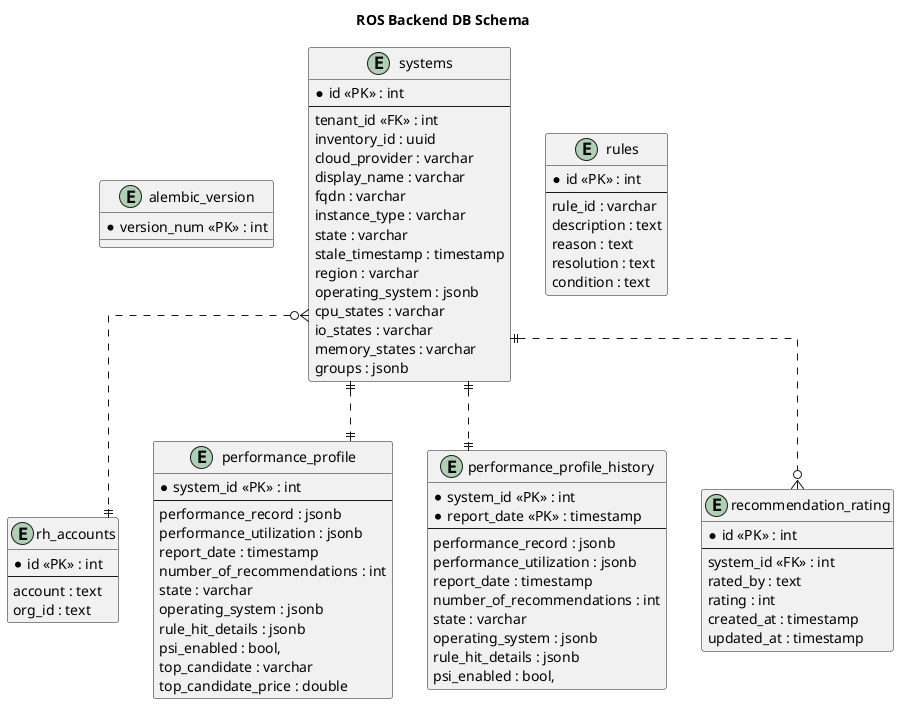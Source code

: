 @startuml
title ROS Backend DB Schema
' hide the spot
' hide circle

' avoid problems with angled crows feet
skinparam linetype ortho

entity alembic_version {
  *version_num <<PK>> : int
}

entity rh_accounts {
  *id <<PK>> : int
  --
  account : text
  org_id : text
}

entity performance_profile {
  *system_id <<PK>> : int
  --
  performance_record : jsonb
  performance_utilization : jsonb
  report_date : timestamp
  number_of_recommendations : int
  state : varchar
  operating_system : jsonb
  rule_hit_details : jsonb
  psi_enabled : bool,
  top_candidate : varchar
  top_candidate_price : double
}

entity performance_profile_history {
  *system_id <<PK>> : int
  *report_date <<PK>> : timestamp
  --
  performance_record : jsonb
  performance_utilization : jsonb
  report_date : timestamp
  number_of_recommendations : int
  state : varchar
  operating_system : jsonb
  rule_hit_details : jsonb
  psi_enabled : bool,
}

entity systems{
  *id <<PK>> : int
  --
  tenant_id <<FK>> : int
  inventory_id : uuid
  cloud_provider : varchar
  display_name : varchar
  fqdn : varchar
  instance_type : varchar
  state : varchar
  stale_timestamp : timestamp
  region : varchar
  operating_system : jsonb
  cpu_states : varchar
  io_states : varchar
  memory_states : varchar
  groups : jsonb
}

entity rules {
  *id <<PK>> : int
  --
  rule_id : varchar
  description : text
  reason : text
  resolution : text
  condition : text
}

entity recommendation_rating{
  *id <<PK>> : int
  --
  system_id <<FK>> : int
  rated_by : text
  rating : int
  created_at : timestamp
  updated_at : timestamp
}



systems }o..|| rh_accounts
systems ||..|| performance_profile
systems ||..|| performance_profile_history
systems ||..o{ recommendation_rating
@enduml